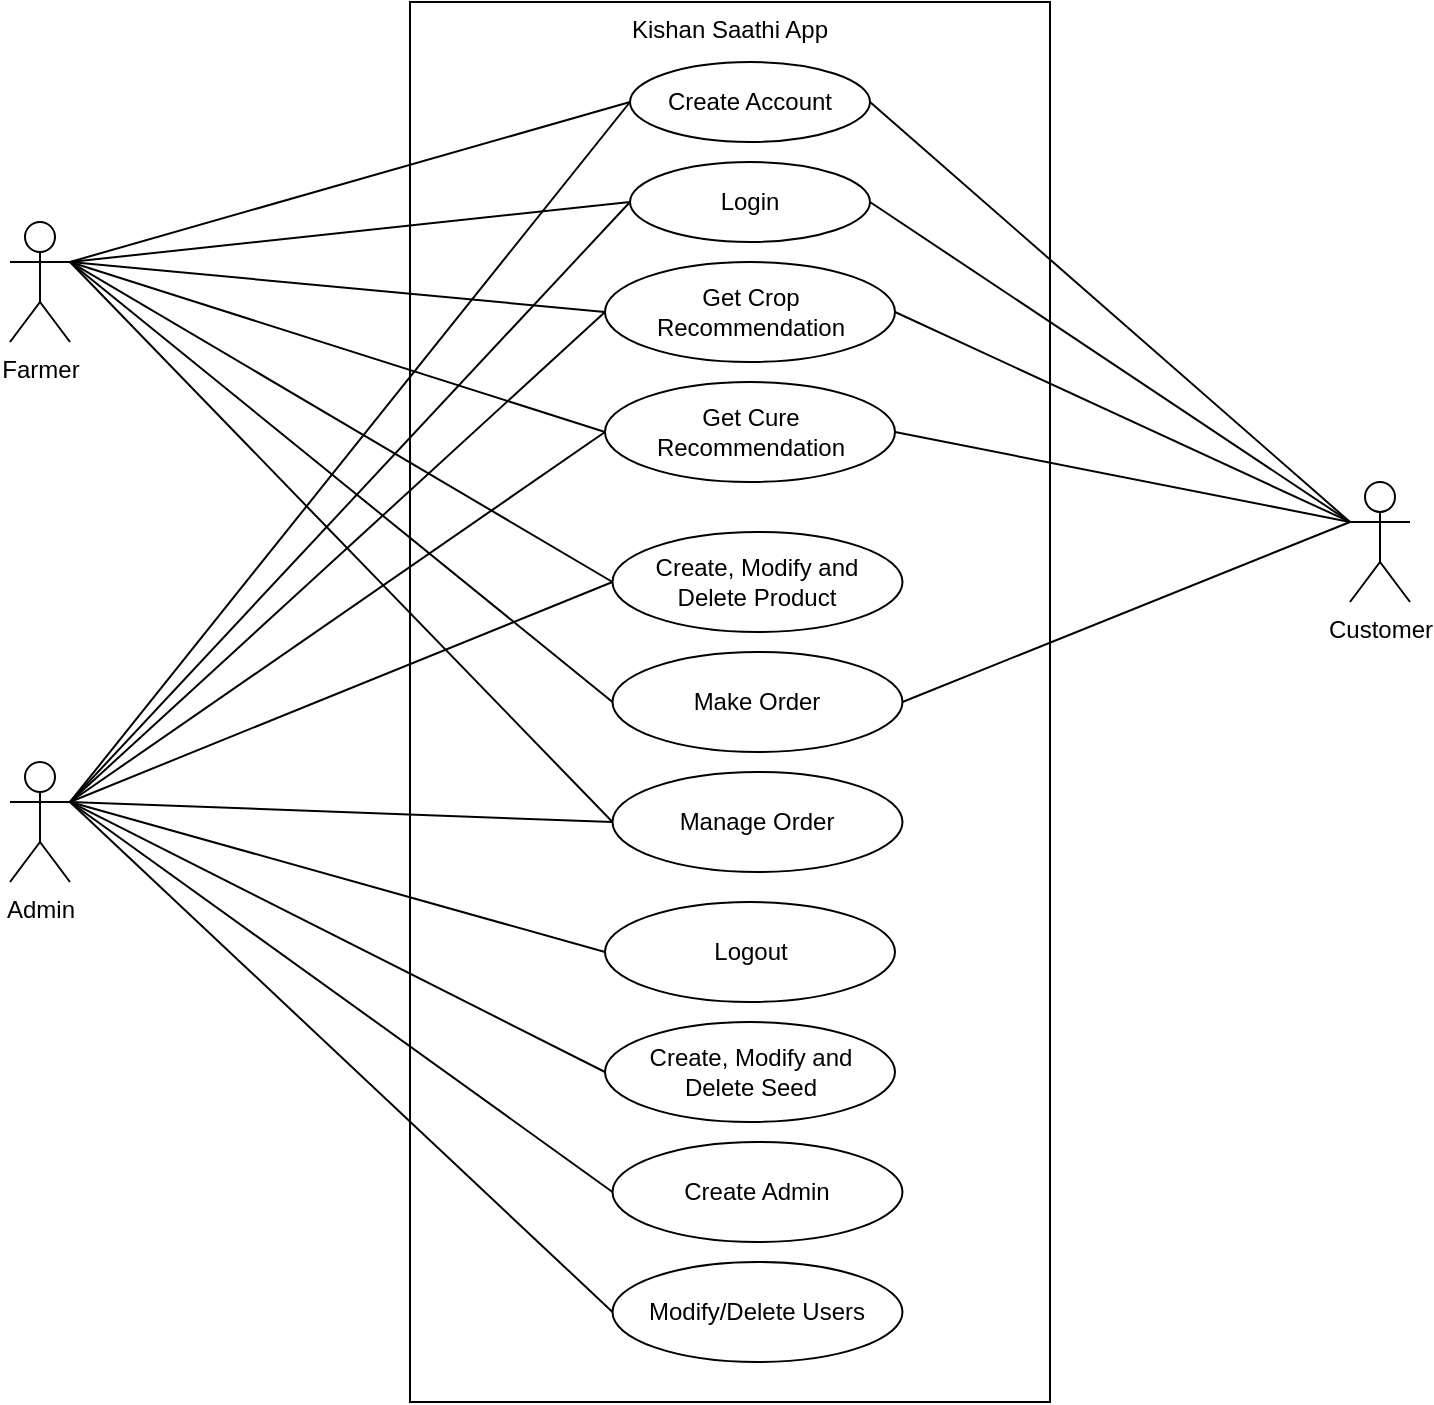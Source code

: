 <mxfile version="22.1.18" type="device">
  <diagram name="Page-1" id="evIKOQA8kUP37th_yeaN">
    <mxGraphModel dx="1603" dy="875" grid="1" gridSize="10" guides="1" tooltips="1" connect="1" arrows="1" fold="1" page="1" pageScale="1" pageWidth="850" pageHeight="1100" math="0" shadow="0">
      <root>
        <mxCell id="0" />
        <mxCell id="1" parent="0" />
        <mxCell id="cxEB-We3BAzkDIh4AThc-1" value="Kishan Saathi App" style="rounded=0;whiteSpace=wrap;html=1;verticalAlign=top;" vertex="1" parent="1">
          <mxGeometry x="320" y="40" width="320" height="700" as="geometry" />
        </mxCell>
        <mxCell id="cxEB-We3BAzkDIh4AThc-2" value="Create Account" style="ellipse;whiteSpace=wrap;html=1;" vertex="1" parent="1">
          <mxGeometry x="430" y="70" width="120" height="40" as="geometry" />
        </mxCell>
        <mxCell id="cxEB-We3BAzkDIh4AThc-35" style="edgeStyle=none;shape=connector;rounded=0;orthogonalLoop=1;jettySize=auto;html=1;exitX=1;exitY=0.333;exitDx=0;exitDy=0;exitPerimeter=0;entryX=0;entryY=0.5;entryDx=0;entryDy=0;labelBackgroundColor=default;strokeColor=default;align=center;verticalAlign=middle;fontFamily=Helvetica;fontSize=11;fontColor=default;endArrow=none;endFill=0;" edge="1" parent="1" source="cxEB-We3BAzkDIh4AThc-3" target="cxEB-We3BAzkDIh4AThc-2">
          <mxGeometry relative="1" as="geometry" />
        </mxCell>
        <mxCell id="cxEB-We3BAzkDIh4AThc-36" style="edgeStyle=none;shape=connector;rounded=0;orthogonalLoop=1;jettySize=auto;html=1;exitX=1;exitY=0.333;exitDx=0;exitDy=0;exitPerimeter=0;entryX=0;entryY=0.5;entryDx=0;entryDy=0;labelBackgroundColor=default;strokeColor=default;align=center;verticalAlign=middle;fontFamily=Helvetica;fontSize=11;fontColor=default;endArrow=none;endFill=0;" edge="1" parent="1" source="cxEB-We3BAzkDIh4AThc-3" target="cxEB-We3BAzkDIh4AThc-10">
          <mxGeometry relative="1" as="geometry" />
        </mxCell>
        <mxCell id="cxEB-We3BAzkDIh4AThc-37" style="edgeStyle=none;shape=connector;rounded=0;orthogonalLoop=1;jettySize=auto;html=1;exitX=1;exitY=0.333;exitDx=0;exitDy=0;exitPerimeter=0;entryX=0;entryY=0.5;entryDx=0;entryDy=0;labelBackgroundColor=default;strokeColor=default;align=center;verticalAlign=middle;fontFamily=Helvetica;fontSize=11;fontColor=default;endArrow=none;endFill=0;" edge="1" parent="1" source="cxEB-We3BAzkDIh4AThc-3" target="cxEB-We3BAzkDIh4AThc-14">
          <mxGeometry relative="1" as="geometry" />
        </mxCell>
        <mxCell id="cxEB-We3BAzkDIh4AThc-38" style="edgeStyle=none;shape=connector;rounded=0;orthogonalLoop=1;jettySize=auto;html=1;exitX=1;exitY=0.333;exitDx=0;exitDy=0;exitPerimeter=0;entryX=0;entryY=0.5;entryDx=0;entryDy=0;labelBackgroundColor=default;strokeColor=default;align=center;verticalAlign=middle;fontFamily=Helvetica;fontSize=11;fontColor=default;endArrow=none;endFill=0;" edge="1" parent="1" source="cxEB-We3BAzkDIh4AThc-3" target="cxEB-We3BAzkDIh4AThc-18">
          <mxGeometry relative="1" as="geometry" />
        </mxCell>
        <mxCell id="cxEB-We3BAzkDIh4AThc-39" style="edgeStyle=none;shape=connector;rounded=0;orthogonalLoop=1;jettySize=auto;html=1;exitX=1;exitY=0.333;exitDx=0;exitDy=0;exitPerimeter=0;entryX=0;entryY=0.5;entryDx=0;entryDy=0;labelBackgroundColor=default;strokeColor=default;align=center;verticalAlign=middle;fontFamily=Helvetica;fontSize=11;fontColor=default;endArrow=none;endFill=0;" edge="1" parent="1" source="cxEB-We3BAzkDIh4AThc-3" target="cxEB-We3BAzkDIh4AThc-27">
          <mxGeometry relative="1" as="geometry" />
        </mxCell>
        <mxCell id="cxEB-We3BAzkDIh4AThc-45" style="edgeStyle=none;shape=connector;rounded=0;orthogonalLoop=1;jettySize=auto;html=1;exitX=1;exitY=0.333;exitDx=0;exitDy=0;exitPerimeter=0;entryX=0;entryY=0.5;entryDx=0;entryDy=0;labelBackgroundColor=default;strokeColor=default;align=center;verticalAlign=middle;fontFamily=Helvetica;fontSize=11;fontColor=default;endArrow=none;endFill=0;" edge="1" parent="1" source="cxEB-We3BAzkDIh4AThc-3" target="cxEB-We3BAzkDIh4AThc-24">
          <mxGeometry relative="1" as="geometry" />
        </mxCell>
        <mxCell id="cxEB-We3BAzkDIh4AThc-46" style="edgeStyle=none;shape=connector;rounded=0;orthogonalLoop=1;jettySize=auto;html=1;exitX=1;exitY=0.333;exitDx=0;exitDy=0;exitPerimeter=0;entryX=0;entryY=0.5;entryDx=0;entryDy=0;labelBackgroundColor=default;strokeColor=default;align=center;verticalAlign=middle;fontFamily=Helvetica;fontSize=11;fontColor=default;endArrow=none;endFill=0;" edge="1" parent="1" source="cxEB-We3BAzkDIh4AThc-3" target="cxEB-We3BAzkDIh4AThc-22">
          <mxGeometry relative="1" as="geometry" />
        </mxCell>
        <mxCell id="cxEB-We3BAzkDIh4AThc-47" style="edgeStyle=none;shape=connector;rounded=0;orthogonalLoop=1;jettySize=auto;html=1;exitX=1;exitY=0.333;exitDx=0;exitDy=0;exitPerimeter=0;entryX=0;entryY=0.5;entryDx=0;entryDy=0;labelBackgroundColor=default;strokeColor=default;align=center;verticalAlign=middle;fontFamily=Helvetica;fontSize=11;fontColor=default;endArrow=none;endFill=0;" edge="1" parent="1" source="cxEB-We3BAzkDIh4AThc-3" target="cxEB-We3BAzkDIh4AThc-26">
          <mxGeometry relative="1" as="geometry" />
        </mxCell>
        <mxCell id="cxEB-We3BAzkDIh4AThc-54" style="edgeStyle=none;shape=connector;rounded=0;orthogonalLoop=1;jettySize=auto;html=1;exitX=1;exitY=0.333;exitDx=0;exitDy=0;exitPerimeter=0;entryX=0;entryY=0.5;entryDx=0;entryDy=0;labelBackgroundColor=default;strokeColor=default;align=center;verticalAlign=middle;fontFamily=Helvetica;fontSize=11;fontColor=default;endArrow=none;endFill=0;" edge="1" parent="1" source="cxEB-We3BAzkDIh4AThc-3" target="cxEB-We3BAzkDIh4AThc-53">
          <mxGeometry relative="1" as="geometry" />
        </mxCell>
        <mxCell id="cxEB-We3BAzkDIh4AThc-55" style="edgeStyle=none;shape=connector;rounded=0;orthogonalLoop=1;jettySize=auto;html=1;exitX=1;exitY=0.333;exitDx=0;exitDy=0;exitPerimeter=0;entryX=0;entryY=0.5;entryDx=0;entryDy=0;labelBackgroundColor=default;strokeColor=default;align=center;verticalAlign=middle;fontFamily=Helvetica;fontSize=11;fontColor=default;endArrow=none;endFill=0;" edge="1" parent="1" source="cxEB-We3BAzkDIh4AThc-3" target="cxEB-We3BAzkDIh4AThc-50">
          <mxGeometry relative="1" as="geometry" />
        </mxCell>
        <mxCell id="cxEB-We3BAzkDIh4AThc-3" value="Admin" style="shape=umlActor;verticalLabelPosition=bottom;verticalAlign=top;html=1;outlineConnect=0;" vertex="1" parent="1">
          <mxGeometry x="120" y="420" width="30" height="60" as="geometry" />
        </mxCell>
        <mxCell id="cxEB-We3BAzkDIh4AThc-40" style="edgeStyle=none;shape=connector;rounded=0;orthogonalLoop=1;jettySize=auto;html=1;exitX=0;exitY=0.333;exitDx=0;exitDy=0;exitPerimeter=0;entryX=1;entryY=0.5;entryDx=0;entryDy=0;labelBackgroundColor=default;strokeColor=default;align=center;verticalAlign=middle;fontFamily=Helvetica;fontSize=11;fontColor=default;endArrow=none;endFill=0;" edge="1" parent="1" source="cxEB-We3BAzkDIh4AThc-5" target="cxEB-We3BAzkDIh4AThc-2">
          <mxGeometry relative="1" as="geometry" />
        </mxCell>
        <mxCell id="cxEB-We3BAzkDIh4AThc-41" style="edgeStyle=none;shape=connector;rounded=0;orthogonalLoop=1;jettySize=auto;html=1;exitX=0;exitY=0.333;exitDx=0;exitDy=0;exitPerimeter=0;entryX=1;entryY=0.5;entryDx=0;entryDy=0;labelBackgroundColor=default;strokeColor=default;align=center;verticalAlign=middle;fontFamily=Helvetica;fontSize=11;fontColor=default;endArrow=none;endFill=0;" edge="1" parent="1" source="cxEB-We3BAzkDIh4AThc-5" target="cxEB-We3BAzkDIh4AThc-10">
          <mxGeometry relative="1" as="geometry" />
        </mxCell>
        <mxCell id="cxEB-We3BAzkDIh4AThc-42" style="edgeStyle=none;shape=connector;rounded=0;orthogonalLoop=1;jettySize=auto;html=1;exitX=0;exitY=0.333;exitDx=0;exitDy=0;exitPerimeter=0;entryX=1;entryY=0.5;entryDx=0;entryDy=0;labelBackgroundColor=default;strokeColor=default;align=center;verticalAlign=middle;fontFamily=Helvetica;fontSize=11;fontColor=default;endArrow=none;endFill=0;" edge="1" parent="1" source="cxEB-We3BAzkDIh4AThc-5" target="cxEB-We3BAzkDIh4AThc-14">
          <mxGeometry relative="1" as="geometry" />
        </mxCell>
        <mxCell id="cxEB-We3BAzkDIh4AThc-43" style="edgeStyle=none;shape=connector;rounded=0;orthogonalLoop=1;jettySize=auto;html=1;exitX=0;exitY=0.333;exitDx=0;exitDy=0;exitPerimeter=0;entryX=1;entryY=0.5;entryDx=0;entryDy=0;labelBackgroundColor=default;strokeColor=default;align=center;verticalAlign=middle;fontFamily=Helvetica;fontSize=11;fontColor=default;endArrow=none;endFill=0;" edge="1" parent="1" source="cxEB-We3BAzkDIh4AThc-5" target="cxEB-We3BAzkDIh4AThc-18">
          <mxGeometry relative="1" as="geometry" />
        </mxCell>
        <mxCell id="cxEB-We3BAzkDIh4AThc-49" style="edgeStyle=none;shape=connector;rounded=0;orthogonalLoop=1;jettySize=auto;html=1;exitX=0;exitY=0.333;exitDx=0;exitDy=0;exitPerimeter=0;entryX=1;entryY=0.5;entryDx=0;entryDy=0;labelBackgroundColor=default;strokeColor=default;align=center;verticalAlign=middle;fontFamily=Helvetica;fontSize=11;fontColor=default;endArrow=none;endFill=0;" edge="1" parent="1" source="cxEB-We3BAzkDIh4AThc-5" target="cxEB-We3BAzkDIh4AThc-48">
          <mxGeometry relative="1" as="geometry" />
        </mxCell>
        <mxCell id="cxEB-We3BAzkDIh4AThc-5" value="Customer" style="shape=umlActor;verticalLabelPosition=bottom;verticalAlign=top;html=1;outlineConnect=0;" vertex="1" parent="1">
          <mxGeometry x="790" y="280" width="30" height="60" as="geometry" />
        </mxCell>
        <mxCell id="cxEB-We3BAzkDIh4AThc-29" style="edgeStyle=none;shape=connector;rounded=0;orthogonalLoop=1;jettySize=auto;html=1;exitX=1;exitY=0.333;exitDx=0;exitDy=0;exitPerimeter=0;entryX=0;entryY=0.5;entryDx=0;entryDy=0;labelBackgroundColor=default;strokeColor=default;align=center;verticalAlign=middle;fontFamily=Helvetica;fontSize=11;fontColor=default;endArrow=none;endFill=0;" edge="1" parent="1" source="cxEB-We3BAzkDIh4AThc-6" target="cxEB-We3BAzkDIh4AThc-2">
          <mxGeometry relative="1" as="geometry" />
        </mxCell>
        <mxCell id="cxEB-We3BAzkDIh4AThc-30" style="edgeStyle=none;shape=connector;rounded=0;orthogonalLoop=1;jettySize=auto;html=1;exitX=1;exitY=0.333;exitDx=0;exitDy=0;exitPerimeter=0;entryX=0;entryY=0.5;entryDx=0;entryDy=0;labelBackgroundColor=default;strokeColor=default;align=center;verticalAlign=middle;fontFamily=Helvetica;fontSize=11;fontColor=default;endArrow=none;endFill=0;" edge="1" parent="1" source="cxEB-We3BAzkDIh4AThc-6" target="cxEB-We3BAzkDIh4AThc-10">
          <mxGeometry relative="1" as="geometry" />
        </mxCell>
        <mxCell id="cxEB-We3BAzkDIh4AThc-31" style="edgeStyle=none;shape=connector;rounded=0;orthogonalLoop=1;jettySize=auto;html=1;exitX=1;exitY=0.333;exitDx=0;exitDy=0;exitPerimeter=0;entryX=0;entryY=0.5;entryDx=0;entryDy=0;labelBackgroundColor=default;strokeColor=default;align=center;verticalAlign=middle;fontFamily=Helvetica;fontSize=11;fontColor=default;endArrow=none;endFill=0;" edge="1" parent="1" source="cxEB-We3BAzkDIh4AThc-6" target="cxEB-We3BAzkDIh4AThc-14">
          <mxGeometry relative="1" as="geometry" />
        </mxCell>
        <mxCell id="cxEB-We3BAzkDIh4AThc-32" style="edgeStyle=none;shape=connector;rounded=0;orthogonalLoop=1;jettySize=auto;html=1;exitX=1;exitY=0.333;exitDx=0;exitDy=0;exitPerimeter=0;entryX=0;entryY=0.5;entryDx=0;entryDy=0;labelBackgroundColor=default;strokeColor=default;align=center;verticalAlign=middle;fontFamily=Helvetica;fontSize=11;fontColor=default;endArrow=none;endFill=0;" edge="1" parent="1" source="cxEB-We3BAzkDIh4AThc-6" target="cxEB-We3BAzkDIh4AThc-18">
          <mxGeometry relative="1" as="geometry" />
        </mxCell>
        <mxCell id="cxEB-We3BAzkDIh4AThc-33" style="edgeStyle=none;shape=connector;rounded=0;orthogonalLoop=1;jettySize=auto;html=1;exitX=1;exitY=0.333;exitDx=0;exitDy=0;exitPerimeter=0;entryX=0;entryY=0.5;entryDx=0;entryDy=0;labelBackgroundColor=default;strokeColor=default;align=center;verticalAlign=middle;fontFamily=Helvetica;fontSize=11;fontColor=default;endArrow=none;endFill=0;" edge="1" parent="1" source="cxEB-We3BAzkDIh4AThc-6" target="cxEB-We3BAzkDIh4AThc-27">
          <mxGeometry relative="1" as="geometry" />
        </mxCell>
        <mxCell id="cxEB-We3BAzkDIh4AThc-51" style="edgeStyle=none;shape=connector;rounded=0;orthogonalLoop=1;jettySize=auto;html=1;exitX=1;exitY=0.333;exitDx=0;exitDy=0;exitPerimeter=0;entryX=0;entryY=0.5;entryDx=0;entryDy=0;labelBackgroundColor=default;strokeColor=default;align=center;verticalAlign=middle;fontFamily=Helvetica;fontSize=11;fontColor=default;endArrow=none;endFill=0;" edge="1" parent="1" source="cxEB-We3BAzkDIh4AThc-6" target="cxEB-We3BAzkDIh4AThc-48">
          <mxGeometry relative="1" as="geometry" />
        </mxCell>
        <mxCell id="cxEB-We3BAzkDIh4AThc-52" style="edgeStyle=none;shape=connector;rounded=0;orthogonalLoop=1;jettySize=auto;html=1;exitX=1;exitY=0.333;exitDx=0;exitDy=0;exitPerimeter=0;entryX=0;entryY=0.5;entryDx=0;entryDy=0;labelBackgroundColor=default;strokeColor=default;align=center;verticalAlign=middle;fontFamily=Helvetica;fontSize=11;fontColor=default;endArrow=none;endFill=0;" edge="1" parent="1" source="cxEB-We3BAzkDIh4AThc-6" target="cxEB-We3BAzkDIh4AThc-50">
          <mxGeometry relative="1" as="geometry" />
        </mxCell>
        <mxCell id="cxEB-We3BAzkDIh4AThc-6" value="Farmer" style="shape=umlActor;verticalLabelPosition=bottom;verticalAlign=top;html=1;outlineConnect=0;" vertex="1" parent="1">
          <mxGeometry x="120" y="150" width="30" height="60" as="geometry" />
        </mxCell>
        <mxCell id="cxEB-We3BAzkDIh4AThc-10" value="Login" style="ellipse;whiteSpace=wrap;html=1;" vertex="1" parent="1">
          <mxGeometry x="430" y="120" width="120" height="40" as="geometry" />
        </mxCell>
        <mxCell id="cxEB-We3BAzkDIh4AThc-14" value="Get Crop Recommendation" style="ellipse;whiteSpace=wrap;html=1;" vertex="1" parent="1">
          <mxGeometry x="417.5" y="170" width="145" height="50" as="geometry" />
        </mxCell>
        <mxCell id="cxEB-We3BAzkDIh4AThc-18" value="Get Cure Recommendation" style="ellipse;whiteSpace=wrap;html=1;" vertex="1" parent="1">
          <mxGeometry x="417.5" y="230" width="145" height="50" as="geometry" />
        </mxCell>
        <mxCell id="cxEB-We3BAzkDIh4AThc-22" value="Create Admin" style="ellipse;whiteSpace=wrap;html=1;" vertex="1" parent="1">
          <mxGeometry x="421.25" y="610" width="145" height="50" as="geometry" />
        </mxCell>
        <mxCell id="cxEB-We3BAzkDIh4AThc-24" value="Modify/Delete Users" style="ellipse;whiteSpace=wrap;html=1;" vertex="1" parent="1">
          <mxGeometry x="421.25" y="670" width="145" height="50" as="geometry" />
        </mxCell>
        <mxCell id="cxEB-We3BAzkDIh4AThc-26" value="Create, Modify and &lt;br&gt;Delete Seed" style="ellipse;whiteSpace=wrap;html=1;" vertex="1" parent="1">
          <mxGeometry x="417.5" y="550" width="145" height="50" as="geometry" />
        </mxCell>
        <mxCell id="cxEB-We3BAzkDIh4AThc-27" value="Create, Modify and &lt;br&gt;Delete Product" style="ellipse;whiteSpace=wrap;html=1;" vertex="1" parent="1">
          <mxGeometry x="421.25" y="305" width="145" height="50" as="geometry" />
        </mxCell>
        <mxCell id="cxEB-We3BAzkDIh4AThc-48" value="Make Order" style="ellipse;whiteSpace=wrap;html=1;" vertex="1" parent="1">
          <mxGeometry x="421.25" y="365" width="145" height="50" as="geometry" />
        </mxCell>
        <mxCell id="cxEB-We3BAzkDIh4AThc-50" value="Manage Order" style="ellipse;whiteSpace=wrap;html=1;" vertex="1" parent="1">
          <mxGeometry x="421.25" y="425" width="145" height="50" as="geometry" />
        </mxCell>
        <mxCell id="cxEB-We3BAzkDIh4AThc-53" value="Logout" style="ellipse;whiteSpace=wrap;html=1;" vertex="1" parent="1">
          <mxGeometry x="417.5" y="490" width="145" height="50" as="geometry" />
        </mxCell>
      </root>
    </mxGraphModel>
  </diagram>
</mxfile>
